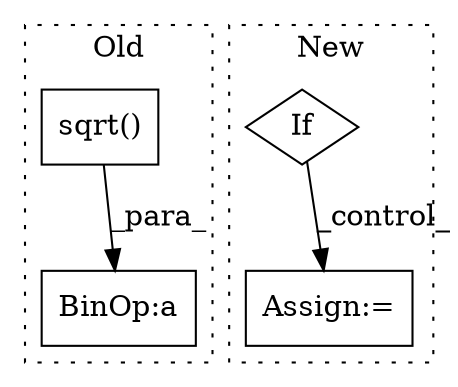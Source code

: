 digraph G {
subgraph cluster0 {
1 [label="sqrt()" a="75" s="9080,9103" l="10,1" shape="box"];
3 [label="BinOp:a" a="82" s="9077" l="3" shape="box"];
label = "Old";
style="dotted";
}
subgraph cluster1 {
2 [label="If" a="96" s="14204,14217" l="3,14" shape="diamond"];
4 [label="Assign:=" a="68" s="14349" l="3" shape="box"];
label = "New";
style="dotted";
}
1 -> 3 [label="_para_"];
2 -> 4 [label="_control_"];
}